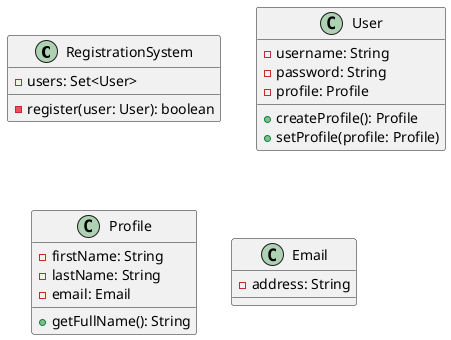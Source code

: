 @startuml
class RegistrationSystem {
  - users: Set<User>
  - register(user: User): boolean
}

class User {
  - username: String
  - password: String
  - profile: Profile

  + createProfile(): Profile
  + setProfile(profile: Profile)
}

class Profile {
  - firstName: String
  - lastName: String
  - email: Email

  + getFullName(): String
}

class Email {
  - address: String
}
@enduml
